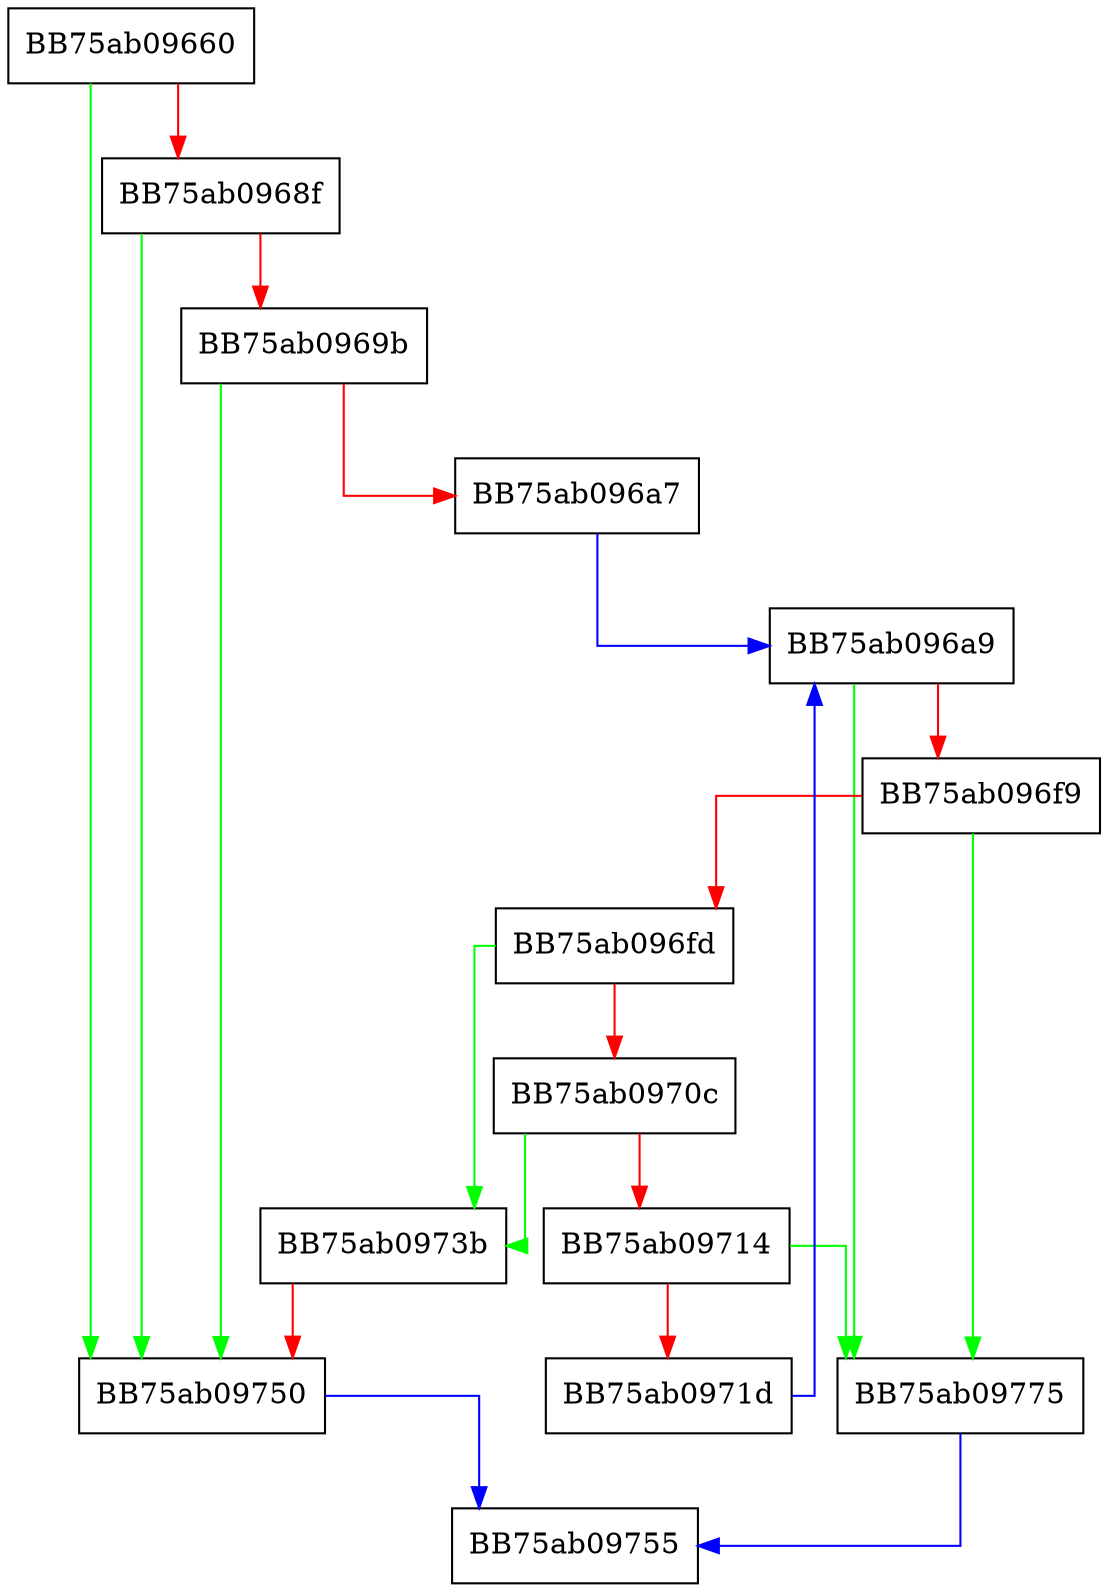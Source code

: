 digraph ExtractAllInstances {
  node [shape="box"];
  graph [splines=ortho];
  BB75ab09660 -> BB75ab09750 [color="green"];
  BB75ab09660 -> BB75ab0968f [color="red"];
  BB75ab0968f -> BB75ab09750 [color="green"];
  BB75ab0968f -> BB75ab0969b [color="red"];
  BB75ab0969b -> BB75ab09750 [color="green"];
  BB75ab0969b -> BB75ab096a7 [color="red"];
  BB75ab096a7 -> BB75ab096a9 [color="blue"];
  BB75ab096a9 -> BB75ab09775 [color="green"];
  BB75ab096a9 -> BB75ab096f9 [color="red"];
  BB75ab096f9 -> BB75ab09775 [color="green"];
  BB75ab096f9 -> BB75ab096fd [color="red"];
  BB75ab096fd -> BB75ab0973b [color="green"];
  BB75ab096fd -> BB75ab0970c [color="red"];
  BB75ab0970c -> BB75ab0973b [color="green"];
  BB75ab0970c -> BB75ab09714 [color="red"];
  BB75ab09714 -> BB75ab09775 [color="green"];
  BB75ab09714 -> BB75ab0971d [color="red"];
  BB75ab0971d -> BB75ab096a9 [color="blue"];
  BB75ab0973b -> BB75ab09750 [color="red"];
  BB75ab09750 -> BB75ab09755 [color="blue"];
  BB75ab09775 -> BB75ab09755 [color="blue"];
}